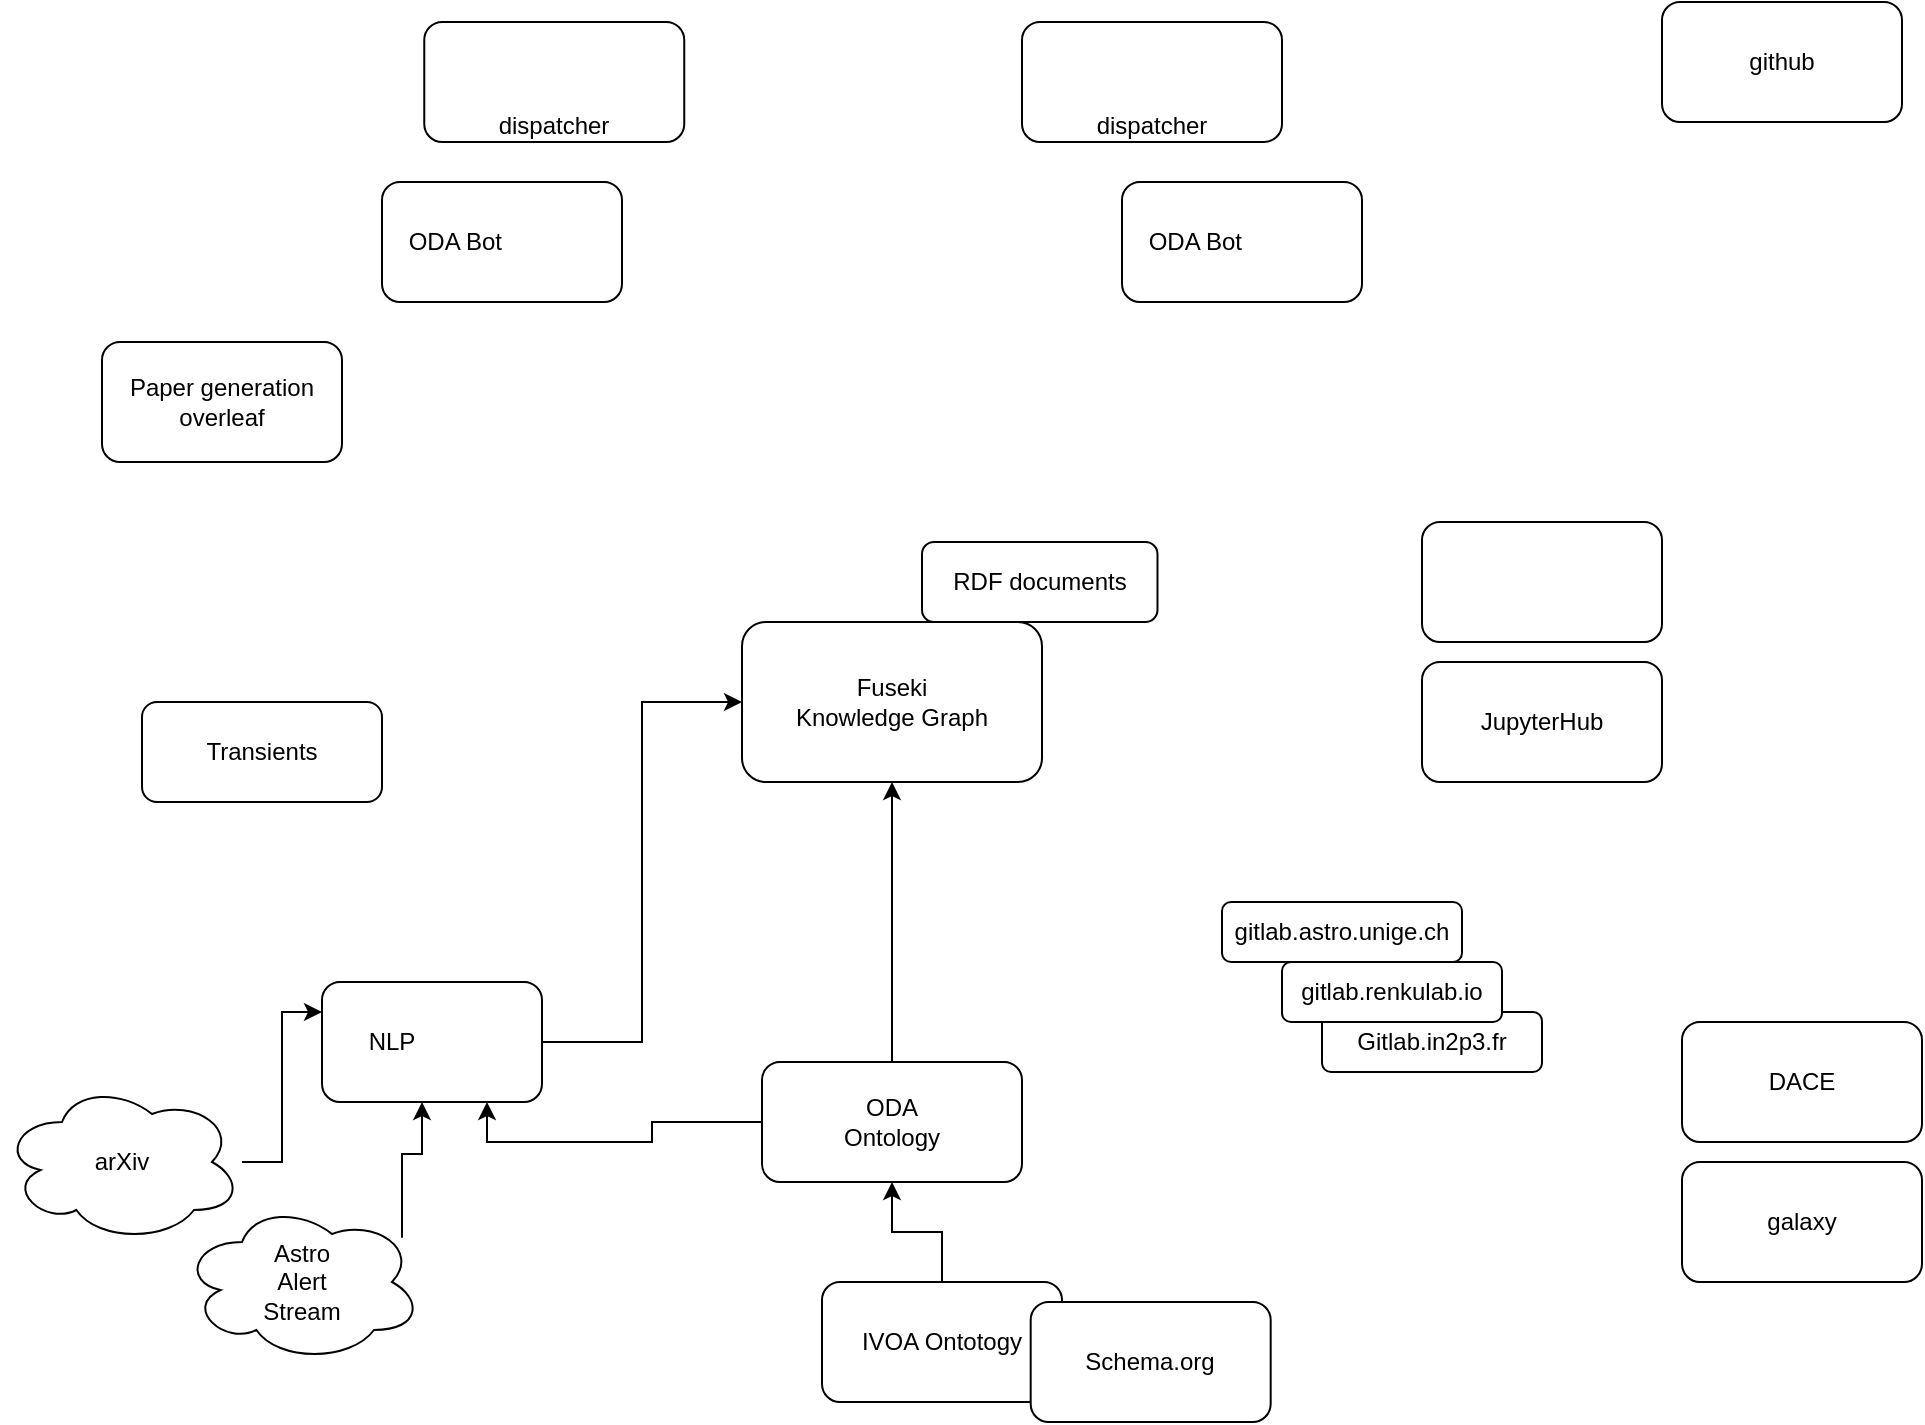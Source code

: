 <mxfile version="21.2.7" type="github">
  <diagram name="Page-1" id="SqnJS9L8xjwoTWoNPR0q">
    <mxGraphModel dx="1430" dy="787" grid="1" gridSize="10" guides="1" tooltips="1" connect="1" arrows="1" fold="1" page="1" pageScale="1" pageWidth="850" pageHeight="1100" math="0" shadow="0">
      <root>
        <mxCell id="0" />
        <mxCell id="1" parent="0" />
        <mxCell id="NecmchMei4JnB6V2mnaV-2" value="Gitlab.in2p3.fr" style="rounded=1;whiteSpace=wrap;html=1;" parent="1" vertex="1">
          <mxGeometry x="700" y="635" width="110" height="30" as="geometry" />
        </mxCell>
        <mxCell id="NecmchMei4JnB6V2mnaV-4" value="Transients" style="rounded=1;whiteSpace=wrap;html=1;" parent="1" vertex="1">
          <mxGeometry x="110" y="480" width="120" height="50" as="geometry" />
        </mxCell>
        <mxCell id="NecmchMei4JnB6V2mnaV-9" value="&lt;div&gt;JupyterHub&lt;/div&gt;" style="rounded=1;whiteSpace=wrap;html=1;" parent="1" vertex="1">
          <mxGeometry x="750" y="460" width="120" height="60" as="geometry" />
        </mxCell>
        <mxCell id="Kat-w21vFC84Cf0yZook-8" value="&lt;div&gt;Paper generation&lt;/div&gt;&lt;div&gt;overleaf&lt;br&gt;&lt;/div&gt;" style="rounded=1;whiteSpace=wrap;html=1;" vertex="1" parent="1">
          <mxGeometry x="90" y="300" width="120" height="60" as="geometry" />
        </mxCell>
        <mxCell id="Kat-w21vFC84Cf0yZook-10" value="&lt;div&gt;Fuseki&lt;/div&gt;&lt;div&gt;Knowledge Graph&lt;br&gt;&lt;/div&gt;" style="rounded=1;whiteSpace=wrap;html=1;" vertex="1" parent="1">
          <mxGeometry x="410" y="440" width="150" height="80" as="geometry" />
        </mxCell>
        <mxCell id="Kat-w21vFC84Cf0yZook-44" style="edgeStyle=orthogonalEdgeStyle;rounded=0;orthogonalLoop=1;jettySize=auto;html=1;entryX=0.5;entryY=1;entryDx=0;entryDy=0;" edge="1" parent="1" source="Kat-w21vFC84Cf0yZook-11" target="Kat-w21vFC84Cf0yZook-10">
          <mxGeometry relative="1" as="geometry" />
        </mxCell>
        <mxCell id="Kat-w21vFC84Cf0yZook-55" style="edgeStyle=orthogonalEdgeStyle;rounded=0;orthogonalLoop=1;jettySize=auto;html=1;entryX=0.75;entryY=1;entryDx=0;entryDy=0;" edge="1" parent="1" source="Kat-w21vFC84Cf0yZook-11" target="NRR4bRWO2TPeIxsoDO97-1">
          <mxGeometry relative="1" as="geometry" />
        </mxCell>
        <mxCell id="Kat-w21vFC84Cf0yZook-11" value="&lt;div&gt;ODA&lt;/div&gt;&lt;div&gt;Ontology&lt;/div&gt;" style="rounded=1;whiteSpace=wrap;html=1;" vertex="1" parent="1">
          <mxGeometry x="420" y="660" width="130" height="60" as="geometry" />
        </mxCell>
        <mxCell id="Kat-w21vFC84Cf0yZook-54" style="edgeStyle=orthogonalEdgeStyle;rounded=0;orthogonalLoop=1;jettySize=auto;html=1;entryX=0.5;entryY=1;entryDx=0;entryDy=0;" edge="1" parent="1" source="Kat-w21vFC84Cf0yZook-12" target="Kat-w21vFC84Cf0yZook-11">
          <mxGeometry relative="1" as="geometry" />
        </mxCell>
        <mxCell id="Kat-w21vFC84Cf0yZook-12" value="IVOA Ontotogy" style="rounded=1;whiteSpace=wrap;html=1;" vertex="1" parent="1">
          <mxGeometry x="450" y="770" width="120" height="60" as="geometry" />
        </mxCell>
        <mxCell id="Kat-w21vFC84Cf0yZook-30" style="edgeStyle=orthogonalEdgeStyle;rounded=0;orthogonalLoop=1;jettySize=auto;html=1;entryX=0;entryY=0.25;entryDx=0;entryDy=0;" edge="1" parent="1" source="Kat-w21vFC84Cf0yZook-14" target="NRR4bRWO2TPeIxsoDO97-1">
          <mxGeometry relative="1" as="geometry">
            <mxPoint x="130" y="640" as="targetPoint" />
          </mxGeometry>
        </mxCell>
        <mxCell id="Kat-w21vFC84Cf0yZook-14" value="arXiv" style="ellipse;shape=cloud;whiteSpace=wrap;html=1;" vertex="1" parent="1">
          <mxGeometry x="40" y="670" width="120" height="80" as="geometry" />
        </mxCell>
        <mxCell id="Kat-w21vFC84Cf0yZook-29" style="edgeStyle=orthogonalEdgeStyle;rounded=0;orthogonalLoop=1;jettySize=auto;html=1;" edge="1" parent="1" source="Kat-w21vFC84Cf0yZook-16">
          <mxGeometry relative="1" as="geometry">
            <mxPoint x="250" y="680" as="targetPoint" />
            <Array as="points">
              <mxPoint x="240" y="706" />
              <mxPoint x="250" y="706" />
            </Array>
          </mxGeometry>
        </mxCell>
        <mxCell id="Kat-w21vFC84Cf0yZook-16" value="&lt;div&gt;Astro&lt;/div&gt;&lt;div&gt;Alert&lt;/div&gt;&lt;div&gt;Stream&lt;br&gt;&lt;/div&gt;" style="ellipse;shape=cloud;whiteSpace=wrap;html=1;" vertex="1" parent="1">
          <mxGeometry x="130" y="730" width="120" height="80" as="geometry" />
        </mxCell>
        <mxCell id="Kat-w21vFC84Cf0yZook-17" value="github" style="rounded=1;whiteSpace=wrap;html=1;" vertex="1" parent="1">
          <mxGeometry x="870" y="130" width="120" height="60" as="geometry" />
        </mxCell>
        <mxCell id="Kat-w21vFC84Cf0yZook-18" value="galaxy" style="rounded=1;whiteSpace=wrap;html=1;" vertex="1" parent="1">
          <mxGeometry x="880" y="710" width="120" height="60" as="geometry" />
        </mxCell>
        <mxCell id="Kat-w21vFC84Cf0yZook-19" value="DACE" style="rounded=1;whiteSpace=wrap;html=1;" vertex="1" parent="1">
          <mxGeometry x="880" y="640" width="120" height="60" as="geometry" />
        </mxCell>
        <mxCell id="Kat-w21vFC84Cf0yZook-25" value="" style="group" vertex="1" connectable="0" parent="1">
          <mxGeometry x="750" y="390" width="120" height="60" as="geometry" />
        </mxCell>
        <mxCell id="NecmchMei4JnB6V2mnaV-1" value="" style="rounded=1;whiteSpace=wrap;html=1;" parent="Kat-w21vFC84Cf0yZook-25" vertex="1">
          <mxGeometry width="120" height="60" as="geometry" />
        </mxCell>
        <mxCell id="Kat-w21vFC84Cf0yZook-20" value="" style="shape=image;verticalLabelPosition=bottom;labelBackgroundColor=default;verticalAlign=top;aspect=fixed;imageAspect=0;image=https://renkulab.io/static/public/img/logo.svg;" vertex="1" parent="Kat-w21vFC84Cf0yZook-25">
          <mxGeometry x="6.43" y="8.45" width="107.14" height="43.1" as="geometry" />
        </mxCell>
        <mxCell id="Kat-w21vFC84Cf0yZook-26" value="" style="group" vertex="1" connectable="0" parent="1">
          <mxGeometry x="600" y="220" width="120" height="60" as="geometry" />
        </mxCell>
        <mxCell id="Kat-w21vFC84Cf0yZook-9" value="ODA Bot&amp;nbsp;&amp;nbsp;&amp;nbsp;&amp;nbsp;&amp;nbsp;&amp;nbsp;&amp;nbsp;&amp;nbsp;&amp;nbsp;&amp;nbsp;&amp;nbsp;&amp;nbsp;&amp;nbsp;&amp;nbsp; " style="rounded=1;whiteSpace=wrap;html=1;" vertex="1" parent="Kat-w21vFC84Cf0yZook-26">
          <mxGeometry width="120" height="60" as="geometry" />
        </mxCell>
        <mxCell id="Kat-w21vFC84Cf0yZook-24" value="" style="shape=image;verticalLabelPosition=bottom;labelBackgroundColor=default;verticalAlign=top;aspect=fixed;imageAspect=0;image=https://vectorified.com/images/bot-icon-7.png;" vertex="1" parent="Kat-w21vFC84Cf0yZook-26">
          <mxGeometry x="60" y="10" width="56" height="56" as="geometry" />
        </mxCell>
        <mxCell id="Kat-w21vFC84Cf0yZook-46" value="" style="group" vertex="1" connectable="0" parent="Kat-w21vFC84Cf0yZook-26">
          <mxGeometry x="-50" y="-80" width="137.74" height="90" as="geometry" />
        </mxCell>
        <mxCell id="Kat-w21vFC84Cf0yZook-45" value="" style="group" vertex="1" connectable="0" parent="Kat-w21vFC84Cf0yZook-46">
          <mxGeometry width="130" height="60" as="geometry" />
        </mxCell>
        <mxCell id="Kat-w21vFC84Cf0yZook-4" value="&lt;div&gt;&lt;br&gt;&lt;/div&gt;&lt;div&gt;&lt;br&gt;&lt;/div&gt;&lt;div&gt;&lt;br&gt;dispatcher&lt;/div&gt;" style="rounded=1;whiteSpace=wrap;html=1;" vertex="1" parent="Kat-w21vFC84Cf0yZook-45">
          <mxGeometry width="130" height="60" as="geometry" />
        </mxCell>
        <mxCell id="Kat-w21vFC84Cf0yZook-5" value="" style="shape=image;verticalLabelPosition=bottom;labelBackgroundColor=default;verticalAlign=top;aspect=fixed;imageAspect=0;image=https://www.astro.unige.ch/mmoda/sites/all/themes/bootstrap_mmoda/logo.png;" vertex="1" parent="Kat-w21vFC84Cf0yZook-45">
          <mxGeometry x="15.65" y="10" width="98.69" height="30" as="geometry" />
        </mxCell>
        <mxCell id="Kat-w21vFC84Cf0yZook-7" value="" style="shape=image;verticalLabelPosition=bottom;labelBackgroundColor=default;verticalAlign=top;aspect=fixed;imageAspect=0;image=https://www.astro.unige.ch/mmoda/sites/all/themes/bootstrap_mmoda/logo-apc.png;" vertex="1" parent="Kat-w21vFC84Cf0yZook-46">
          <mxGeometry x="102.26" y="40" width="35.48" height="50" as="geometry" />
        </mxCell>
        <mxCell id="Kat-w21vFC84Cf0yZook-28" value="" style="group" vertex="1" connectable="0" parent="1">
          <mxGeometry x="200" y="620" width="110" height="60" as="geometry" />
        </mxCell>
        <mxCell id="NRR4bRWO2TPeIxsoDO97-1" value="NLP&amp;nbsp;&amp;nbsp;&amp;nbsp;&amp;nbsp;&amp;nbsp;&amp;nbsp;&amp;nbsp;&amp;nbsp;&amp;nbsp;&amp;nbsp;&amp;nbsp;&amp;nbsp; " style="rounded=1;whiteSpace=wrap;html=1;" parent="Kat-w21vFC84Cf0yZook-28" vertex="1">
          <mxGeometry width="110" height="60" as="geometry" />
        </mxCell>
        <mxCell id="Kat-w21vFC84Cf0yZook-27" value="" style="shape=image;verticalLabelPosition=bottom;labelBackgroundColor=default;verticalAlign=top;aspect=fixed;imageAspect=0;image=https://vectorified.com/images/bot-icon-7.png;" vertex="1" parent="Kat-w21vFC84Cf0yZook-28">
          <mxGeometry x="50" y="2" width="56" height="56" as="geometry" />
        </mxCell>
        <mxCell id="Kat-w21vFC84Cf0yZook-31" value="Schema.org" style="rounded=1;whiteSpace=wrap;html=1;" vertex="1" parent="1">
          <mxGeometry x="554.34" y="780" width="120" height="60" as="geometry" />
        </mxCell>
        <mxCell id="Kat-w21vFC84Cf0yZook-32" value="RDF documents" style="rounded=1;whiteSpace=wrap;html=1;" vertex="1" parent="1">
          <mxGeometry x="500" y="400" width="117.74" height="40" as="geometry" />
        </mxCell>
        <mxCell id="Kat-w21vFC84Cf0yZook-36" value="" style="shape=image;verticalLabelPosition=bottom;labelBackgroundColor=default;verticalAlign=top;aspect=fixed;imageAspect=0;image=https://vectorified.com/images/bot-icon-7.png;" vertex="1" parent="1">
          <mxGeometry x="194" y="480" width="56" height="56" as="geometry" />
        </mxCell>
        <mxCell id="Kat-w21vFC84Cf0yZook-37" value="" style="group" vertex="1" connectable="0" parent="1">
          <mxGeometry x="230" y="220" width="120" height="60" as="geometry" />
        </mxCell>
        <mxCell id="Kat-w21vFC84Cf0yZook-38" value="ODA Bot&amp;nbsp;&amp;nbsp;&amp;nbsp;&amp;nbsp;&amp;nbsp;&amp;nbsp;&amp;nbsp;&amp;nbsp;&amp;nbsp;&amp;nbsp;&amp;nbsp;&amp;nbsp;&amp;nbsp;&amp;nbsp; " style="rounded=1;whiteSpace=wrap;html=1;" vertex="1" parent="Kat-w21vFC84Cf0yZook-37">
          <mxGeometry width="120" height="60" as="geometry" />
        </mxCell>
        <mxCell id="Kat-w21vFC84Cf0yZook-39" value="" style="shape=image;verticalLabelPosition=bottom;labelBackgroundColor=default;verticalAlign=top;aspect=fixed;imageAspect=0;image=https://vectorified.com/images/bot-icon-7.png;" vertex="1" parent="Kat-w21vFC84Cf0yZook-37">
          <mxGeometry x="60" width="56" height="56" as="geometry" />
        </mxCell>
        <mxCell id="Kat-w21vFC84Cf0yZook-40" style="edgeStyle=orthogonalEdgeStyle;rounded=0;orthogonalLoop=1;jettySize=auto;html=1;entryX=0;entryY=0.5;entryDx=0;entryDy=0;" edge="1" parent="1" source="NRR4bRWO2TPeIxsoDO97-1" target="Kat-w21vFC84Cf0yZook-10">
          <mxGeometry relative="1" as="geometry" />
        </mxCell>
        <mxCell id="Kat-w21vFC84Cf0yZook-48" value="" style="group" vertex="1" connectable="0" parent="1">
          <mxGeometry x="251.13" y="140" width="200" height="80" as="geometry" />
        </mxCell>
        <mxCell id="Kat-w21vFC84Cf0yZook-47" value="" style="group" vertex="1" connectable="0" parent="Kat-w21vFC84Cf0yZook-48">
          <mxGeometry width="130" height="60" as="geometry" />
        </mxCell>
        <mxCell id="NecmchMei4JnB6V2mnaV-6" value="&lt;div&gt;&lt;br&gt;&lt;/div&gt;&lt;div&gt;&lt;br&gt;&lt;/div&gt;&lt;div&gt;&lt;br&gt;dispatcher&lt;/div&gt;" style="rounded=1;whiteSpace=wrap;html=1;" parent="Kat-w21vFC84Cf0yZook-47" vertex="1">
          <mxGeometry width="130" height="60" as="geometry" />
        </mxCell>
        <mxCell id="Kat-w21vFC84Cf0yZook-1" value="" style="shape=image;verticalLabelPosition=bottom;labelBackgroundColor=default;verticalAlign=top;aspect=fixed;imageAspect=0;image=https://www.astro.unige.ch/mmoda/sites/all/themes/bootstrap_mmoda/logo.png;" vertex="1" parent="Kat-w21vFC84Cf0yZook-47">
          <mxGeometry x="15.65" y="10" width="98.69" height="30" as="geometry" />
        </mxCell>
        <mxCell id="Kat-w21vFC84Cf0yZook-3" value="" style="shape=image;verticalLabelPosition=bottom;labelBackgroundColor=default;verticalAlign=top;aspect=fixed;imageAspect=0;image=https://www.astro.unige.ch/mmoda/sites/all/themes/bootstrap_mmoda/logo-fac-sciences.png;" vertex="1" parent="Kat-w21vFC84Cf0yZook-48">
          <mxGeometry x="104.1" y="50" width="95.9" height="30" as="geometry" />
        </mxCell>
        <mxCell id="Kat-w21vFC84Cf0yZook-51" value="gitlab.renkulab.io" style="rounded=1;whiteSpace=wrap;html=1;" vertex="1" parent="1">
          <mxGeometry x="680" y="610" width="110" height="30" as="geometry" />
        </mxCell>
        <mxCell id="Kat-w21vFC84Cf0yZook-52" value="gitlab.astro.unige.ch" style="rounded=1;whiteSpace=wrap;html=1;" vertex="1" parent="1">
          <mxGeometry x="650" y="580" width="120" height="30" as="geometry" />
        </mxCell>
      </root>
    </mxGraphModel>
  </diagram>
</mxfile>
